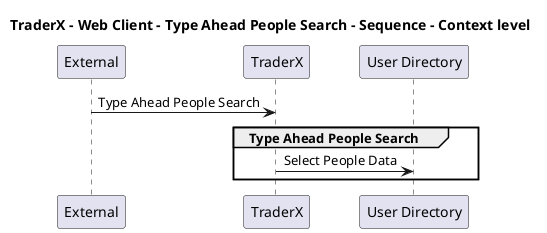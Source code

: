 @startuml

title TraderX - Web Client - Type Ahead People Search - Sequence - Context level

participant "External" as C4InterFlow.SoftwareSystems.ExternalSystem
participant "TraderX" as TraderX.SoftwareSystems.TraderX
participant "User Directory" as TraderX.SoftwareSystems.UserDirectory

C4InterFlow.SoftwareSystems.ExternalSystem -> TraderX.SoftwareSystems.TraderX : Type Ahead People Search
group Type Ahead People Search
TraderX.SoftwareSystems.TraderX -> TraderX.SoftwareSystems.UserDirectory : Select People Data
end


@enduml
